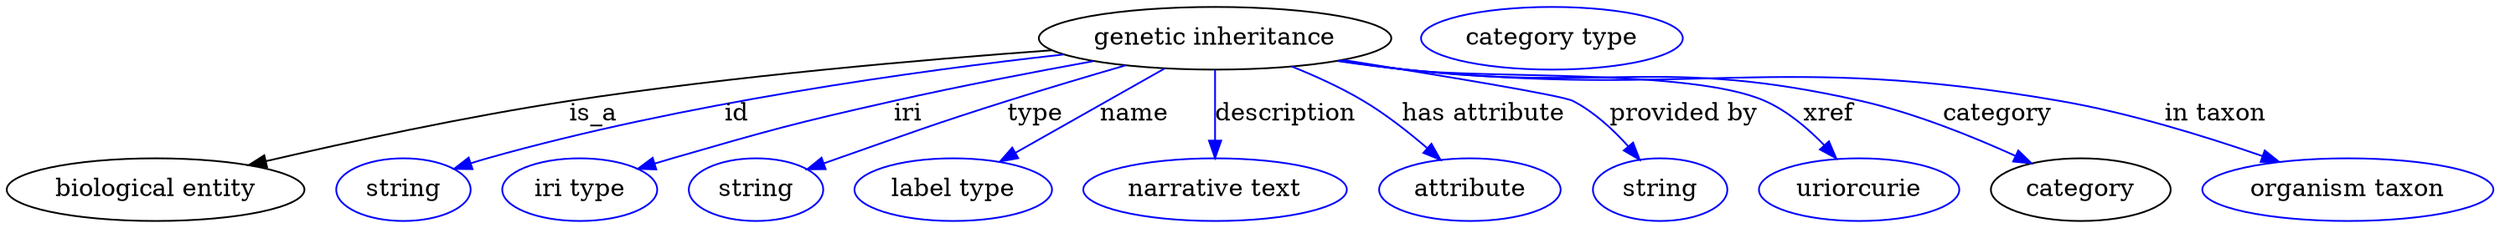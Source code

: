 digraph {
	graph [bb="0,0,1421.3,123"];
	node [label="\N"];
	"genetic inheritance"	[height=0.5,
		label="genetic inheritance",
		pos="691.14,105",
		width=2.7984];
	"biological entity"	[height=0.5,
		pos="85.142,18",
		width=2.3651];
	"genetic inheritance" -> "biological entity"	[label=is_a,
		lp="335.14,61.5",
		pos="e,138.25,32.071 597.64,98.128 522.62,92.702 414.74,83.295 321.14,69 262,59.969 195.39,45.449 148.05,34.378"];
	id	[color=blue,
		height=0.5,
		label=string,
		pos="226.14,18",
		width=1.0652];
	"genetic inheritance" -> id	[color=blue,
		label=id,
		lp="417.14,61.5",
		pos="e,255.14,29.948 604.44,95.697 519.21,86.178 386.01,67.653 274.14,36 271.04,35.121 267.84,34.148 264.65,33.124",
		style=solid];
	iri	[color=blue,
		height=0.5,
		label="iri type",
		pos="327.14,18",
		width=1.2277];
	"genetic inheritance" -> iri	[color=blue,
		label=iri,
		lp="515.14,61.5",
		pos="e,360.77,29.865 621.45,91.9 586.94,85.616 544.73,77.487 507.14,69 450.68,56.251 436.77,52.03 381.14,36 377.63,34.988 374,33.911 \
370.36,32.81",
		style=solid];
	type	[color=blue,
		height=0.5,
		label=string,
		pos="428.14,18",
		width=1.0652];
	"genetic inheritance" -> type	[color=blue,
		label=type,
		lp="588.14,61.5",
		pos="e,457.45,29.697 640.04,89.479 618.96,83.356 594.31,76.028 572.14,69 528.73,55.239 518.11,51.079 475.14,36 472.46,35.057 469.69,34.077 \
466.9,33.084",
		style=solid];
	name	[color=blue,
		height=0.5,
		label="label type",
		pos="541.14,18",
		width=1.5707];
	"genetic inheritance" -> name	[color=blue,
		label=name,
		lp="645.14,61.5",
		pos="e,567.96,34.196 662.22,87.611 637.85,73.802 602.89,53.988 576.79,39.199",
		style=solid];
	description	[color=blue,
		height=0.5,
		label="narrative text",
		pos="691.14,18",
		width=2.0943];
	"genetic inheritance" -> description	[color=blue,
		label=description,
		lp="731.64,61.5",
		pos="e,691.14,36.175 691.14,86.799 691.14,75.163 691.14,59.548 691.14,46.237",
		style=solid];
	"has attribute"	[color=blue,
		height=0.5,
		label=attribute,
		pos="836.14,18",
		width=1.4443];
	"genetic inheritance" -> "has attribute"	[color=blue,
		label="has attribute",
		lp="845.14,61.5",
		pos="e,819.36,35.382 735.62,88.647 749.06,83.235 763.57,76.582 776.14,69 788.73,61.411 801.41,51.287 811.85,42.134",
		style=solid];
	"provided by"	[color=blue,
		height=0.5,
		label=string,
		pos="944.14,18",
		width=1.0652];
	"genetic inheritance" -> "provided by"	[color=blue,
		label="provided by",
		lp="958.64,61.5",
		pos="e,932.68,35.634 764.4,92.598 820.81,83.642 890.16,72.171 896.14,69 907.65,62.897 918.02,53.012 926.14,43.635",
		style=solid];
	xref	[color=blue,
		height=0.5,
		label=uriorcurie,
		pos="1058.1,18",
		width=1.5887];
	"genetic inheritance" -> xref	[color=blue,
		label=xref,
		lp="1041.6,61.5",
		pos="e,1045.3,36.027 762.29,92.2 774.88,90.313 787.88,88.493 800.14,87 845.54,81.473 963.42,87.728 1005.1,69 1017.9,63.277 1029.5,53.183 \
1038.6,43.556",
		style=solid];
	category	[height=0.5,
		pos="1185.1,18",
		width=1.4263];
	"genetic inheritance" -> category	[color=blue,
		label=category,
		lp="1137.6,61.5",
		pos="e,1157.2,33.13 761.68,92.097 774.45,90.198 787.68,88.401 800.14,87 915.25,74.063 947.23,94.822 1060.1,69 1090.7,62.008 1123.6,48.609 \
1147.9,37.44",
		style=solid];
	"in taxon"	[color=blue,
		height=0.5,
		label="organism taxon",
		pos="1338.1,18",
		width=2.3109];
	"genetic inheritance" -> "in taxon"	[color=blue,
		label="in taxon",
		lp="1262.1,61.5",
		pos="e,1298.8,33.92 761.07,91.966 774.03,90.057 787.47,88.29 800.14,87 965.26,70.188 1009.6,97.28 1173.1,69 1213,62.113 1256.7,48.58 \
1289.1,37.329",
		style=solid];
	"named thing_category"	[color=blue,
		height=0.5,
		label="category type",
		pos="884.14,105",
		width=2.0762];
}

